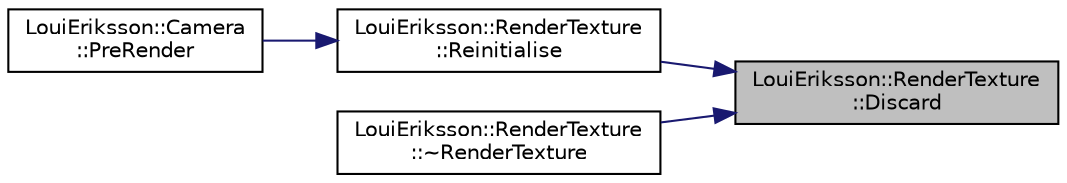digraph "LouiEriksson::RenderTexture::Discard"
{
 // LATEX_PDF_SIZE
  edge [fontname="Helvetica",fontsize="10",labelfontname="Helvetica",labelfontsize="10"];
  node [fontname="Helvetica",fontsize="10",shape=record];
  rankdir="RL";
  Node1 [label="LouiEriksson::RenderTexture\l::Discard",height=0.2,width=0.4,color="black", fillcolor="grey75", style="filled", fontcolor="black",tooltip="Discard the RenderTexture."];
  Node1 -> Node2 [dir="back",color="midnightblue",fontsize="10",style="solid",fontname="Helvetica"];
  Node2 [label="LouiEriksson::RenderTexture\l::Reinitialise",height=0.2,width=0.4,color="black", fillcolor="white", style="filled",URL="$class_loui_eriksson_1_1_render_texture.html#a9f3f2b225b717755b562b33e9178a65b",tooltip="Reinitialise the texture with a given width and height."];
  Node2 -> Node3 [dir="back",color="midnightblue",fontsize="10",style="solid",fontname="Helvetica"];
  Node3 [label="LouiEriksson::Camera\l::PreRender",height=0.2,width=0.4,color="black", fillcolor="white", style="filled",URL="$class_loui_eriksson_1_1_camera.html#a9654c9ffa7d3f5f7f4360634e714ce62",tooltip="Called before rendering."];
  Node1 -> Node4 [dir="back",color="midnightblue",fontsize="10",style="solid",fontname="Helvetica"];
  Node4 [label="LouiEriksson::RenderTexture\l::~RenderTexture",height=0.2,width=0.4,color="black", fillcolor="white", style="filled",URL="$class_loui_eriksson_1_1_render_texture.html#a1042c45e7cfb54df913c9649c8d0be3b",tooltip=" "];
}
